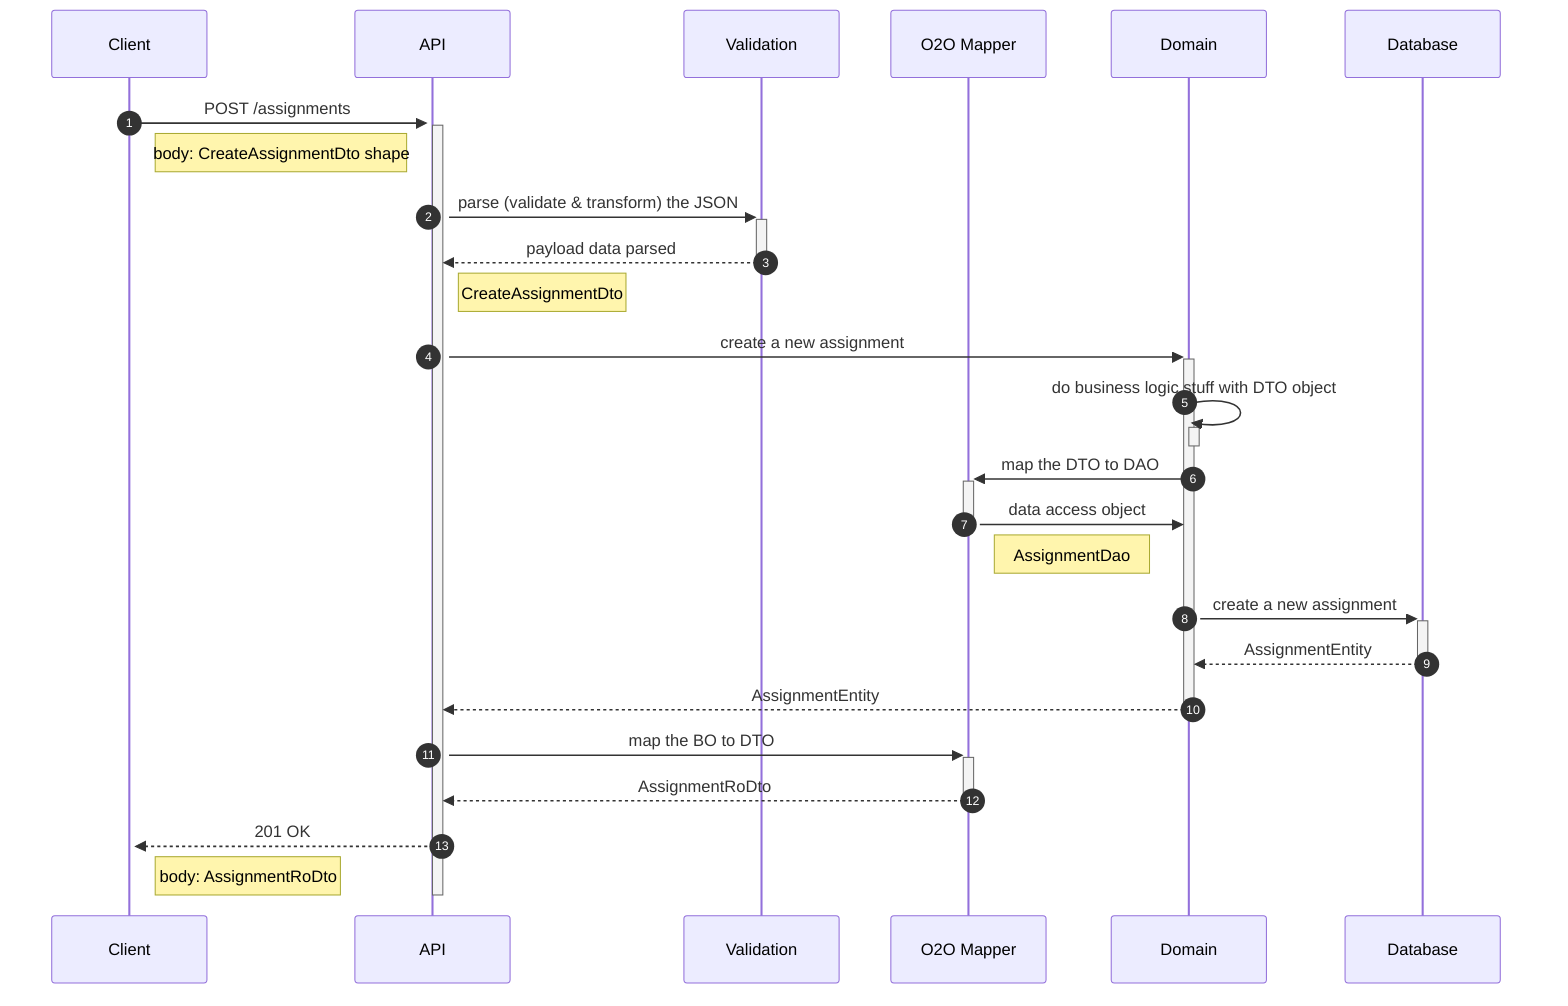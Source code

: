 %%! spec: 23/11/2021

sequenceDiagram
    autonumber

    participant C as Client
    participant API as API # controller
    participant VL as Validation # using Joi
    participant M as O2O Mapper # using @automapper/nestjs
    participant App as Domain # service
    participant Db as Database # repository

    C ->>+ API : POST /assignments
    activate API
    Note right of C : body: CreateAssignmentDto shape

    API ->>+ VL : parse (validate & transform) the JSON
    VL -->>- API : payload data parsed
    Note right of API : CreateAssignmentDto

    API ->>+ App : create a new assignment

    App ->> App : do business logic stuff with DTO object
    activate App
    deactivate App

    App ->>+ M : map the DTO to DAO
    M ->>- App : data access object
    Note right of M: AssignmentDao

    App ->>+ Db : create a new assignment
    Db -->>- App : AssignmentEntity

    App -->>- API : AssignmentEntity
    API ->>+ M : map the BO to DTO
    M -->>- API : AssignmentRoDto

    API -->>+ C : 201 OK
    Note right of C : body: AssignmentRoDto

    deactivate API